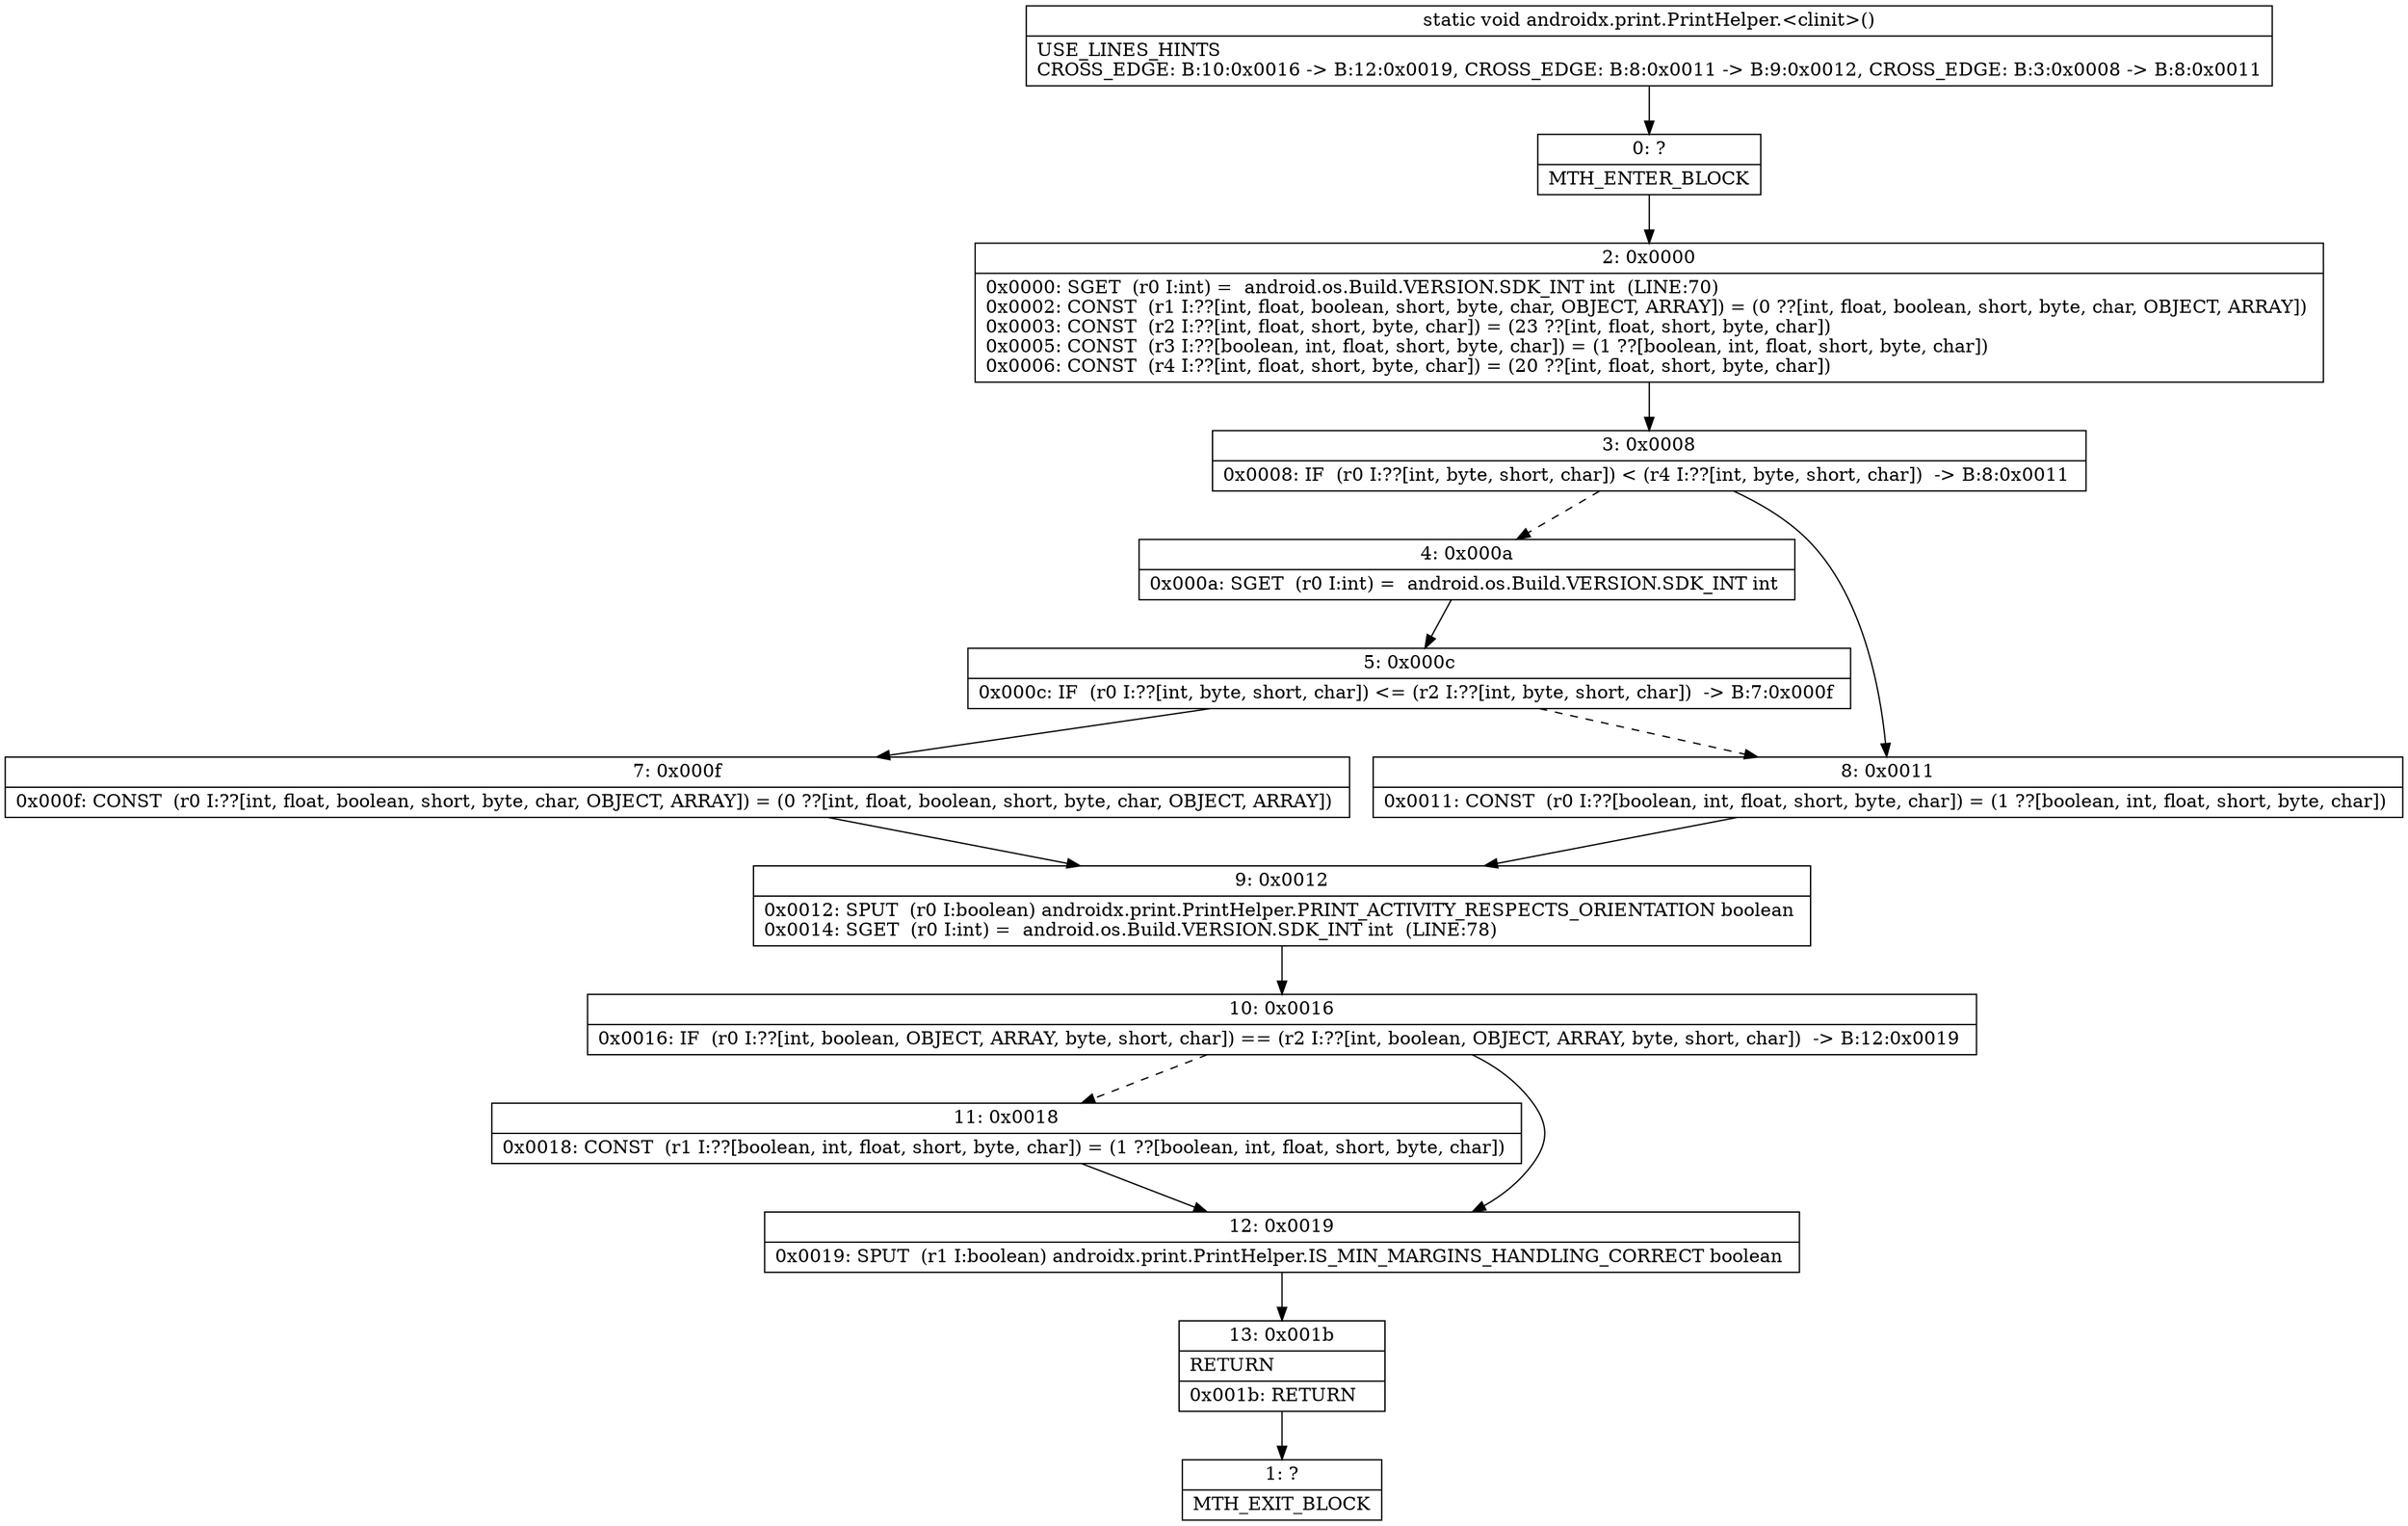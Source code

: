 digraph "CFG forandroidx.print.PrintHelper.\<clinit\>()V" {
Node_0 [shape=record,label="{0\:\ ?|MTH_ENTER_BLOCK\l}"];
Node_2 [shape=record,label="{2\:\ 0x0000|0x0000: SGET  (r0 I:int) =  android.os.Build.VERSION.SDK_INT int  (LINE:70)\l0x0002: CONST  (r1 I:??[int, float, boolean, short, byte, char, OBJECT, ARRAY]) = (0 ??[int, float, boolean, short, byte, char, OBJECT, ARRAY]) \l0x0003: CONST  (r2 I:??[int, float, short, byte, char]) = (23 ??[int, float, short, byte, char]) \l0x0005: CONST  (r3 I:??[boolean, int, float, short, byte, char]) = (1 ??[boolean, int, float, short, byte, char]) \l0x0006: CONST  (r4 I:??[int, float, short, byte, char]) = (20 ??[int, float, short, byte, char]) \l}"];
Node_3 [shape=record,label="{3\:\ 0x0008|0x0008: IF  (r0 I:??[int, byte, short, char]) \< (r4 I:??[int, byte, short, char])  \-\> B:8:0x0011 \l}"];
Node_4 [shape=record,label="{4\:\ 0x000a|0x000a: SGET  (r0 I:int) =  android.os.Build.VERSION.SDK_INT int \l}"];
Node_5 [shape=record,label="{5\:\ 0x000c|0x000c: IF  (r0 I:??[int, byte, short, char]) \<= (r2 I:??[int, byte, short, char])  \-\> B:7:0x000f \l}"];
Node_7 [shape=record,label="{7\:\ 0x000f|0x000f: CONST  (r0 I:??[int, float, boolean, short, byte, char, OBJECT, ARRAY]) = (0 ??[int, float, boolean, short, byte, char, OBJECT, ARRAY]) \l}"];
Node_9 [shape=record,label="{9\:\ 0x0012|0x0012: SPUT  (r0 I:boolean) androidx.print.PrintHelper.PRINT_ACTIVITY_RESPECTS_ORIENTATION boolean \l0x0014: SGET  (r0 I:int) =  android.os.Build.VERSION.SDK_INT int  (LINE:78)\l}"];
Node_10 [shape=record,label="{10\:\ 0x0016|0x0016: IF  (r0 I:??[int, boolean, OBJECT, ARRAY, byte, short, char]) == (r2 I:??[int, boolean, OBJECT, ARRAY, byte, short, char])  \-\> B:12:0x0019 \l}"];
Node_11 [shape=record,label="{11\:\ 0x0018|0x0018: CONST  (r1 I:??[boolean, int, float, short, byte, char]) = (1 ??[boolean, int, float, short, byte, char]) \l}"];
Node_12 [shape=record,label="{12\:\ 0x0019|0x0019: SPUT  (r1 I:boolean) androidx.print.PrintHelper.IS_MIN_MARGINS_HANDLING_CORRECT boolean \l}"];
Node_13 [shape=record,label="{13\:\ 0x001b|RETURN\l|0x001b: RETURN   \l}"];
Node_1 [shape=record,label="{1\:\ ?|MTH_EXIT_BLOCK\l}"];
Node_8 [shape=record,label="{8\:\ 0x0011|0x0011: CONST  (r0 I:??[boolean, int, float, short, byte, char]) = (1 ??[boolean, int, float, short, byte, char]) \l}"];
MethodNode[shape=record,label="{static void androidx.print.PrintHelper.\<clinit\>()  | USE_LINES_HINTS\lCROSS_EDGE: B:10:0x0016 \-\> B:12:0x0019, CROSS_EDGE: B:8:0x0011 \-\> B:9:0x0012, CROSS_EDGE: B:3:0x0008 \-\> B:8:0x0011\l}"];
MethodNode -> Node_0;Node_0 -> Node_2;
Node_2 -> Node_3;
Node_3 -> Node_4[style=dashed];
Node_3 -> Node_8;
Node_4 -> Node_5;
Node_5 -> Node_7;
Node_5 -> Node_8[style=dashed];
Node_7 -> Node_9;
Node_9 -> Node_10;
Node_10 -> Node_11[style=dashed];
Node_10 -> Node_12;
Node_11 -> Node_12;
Node_12 -> Node_13;
Node_13 -> Node_1;
Node_8 -> Node_9;
}

